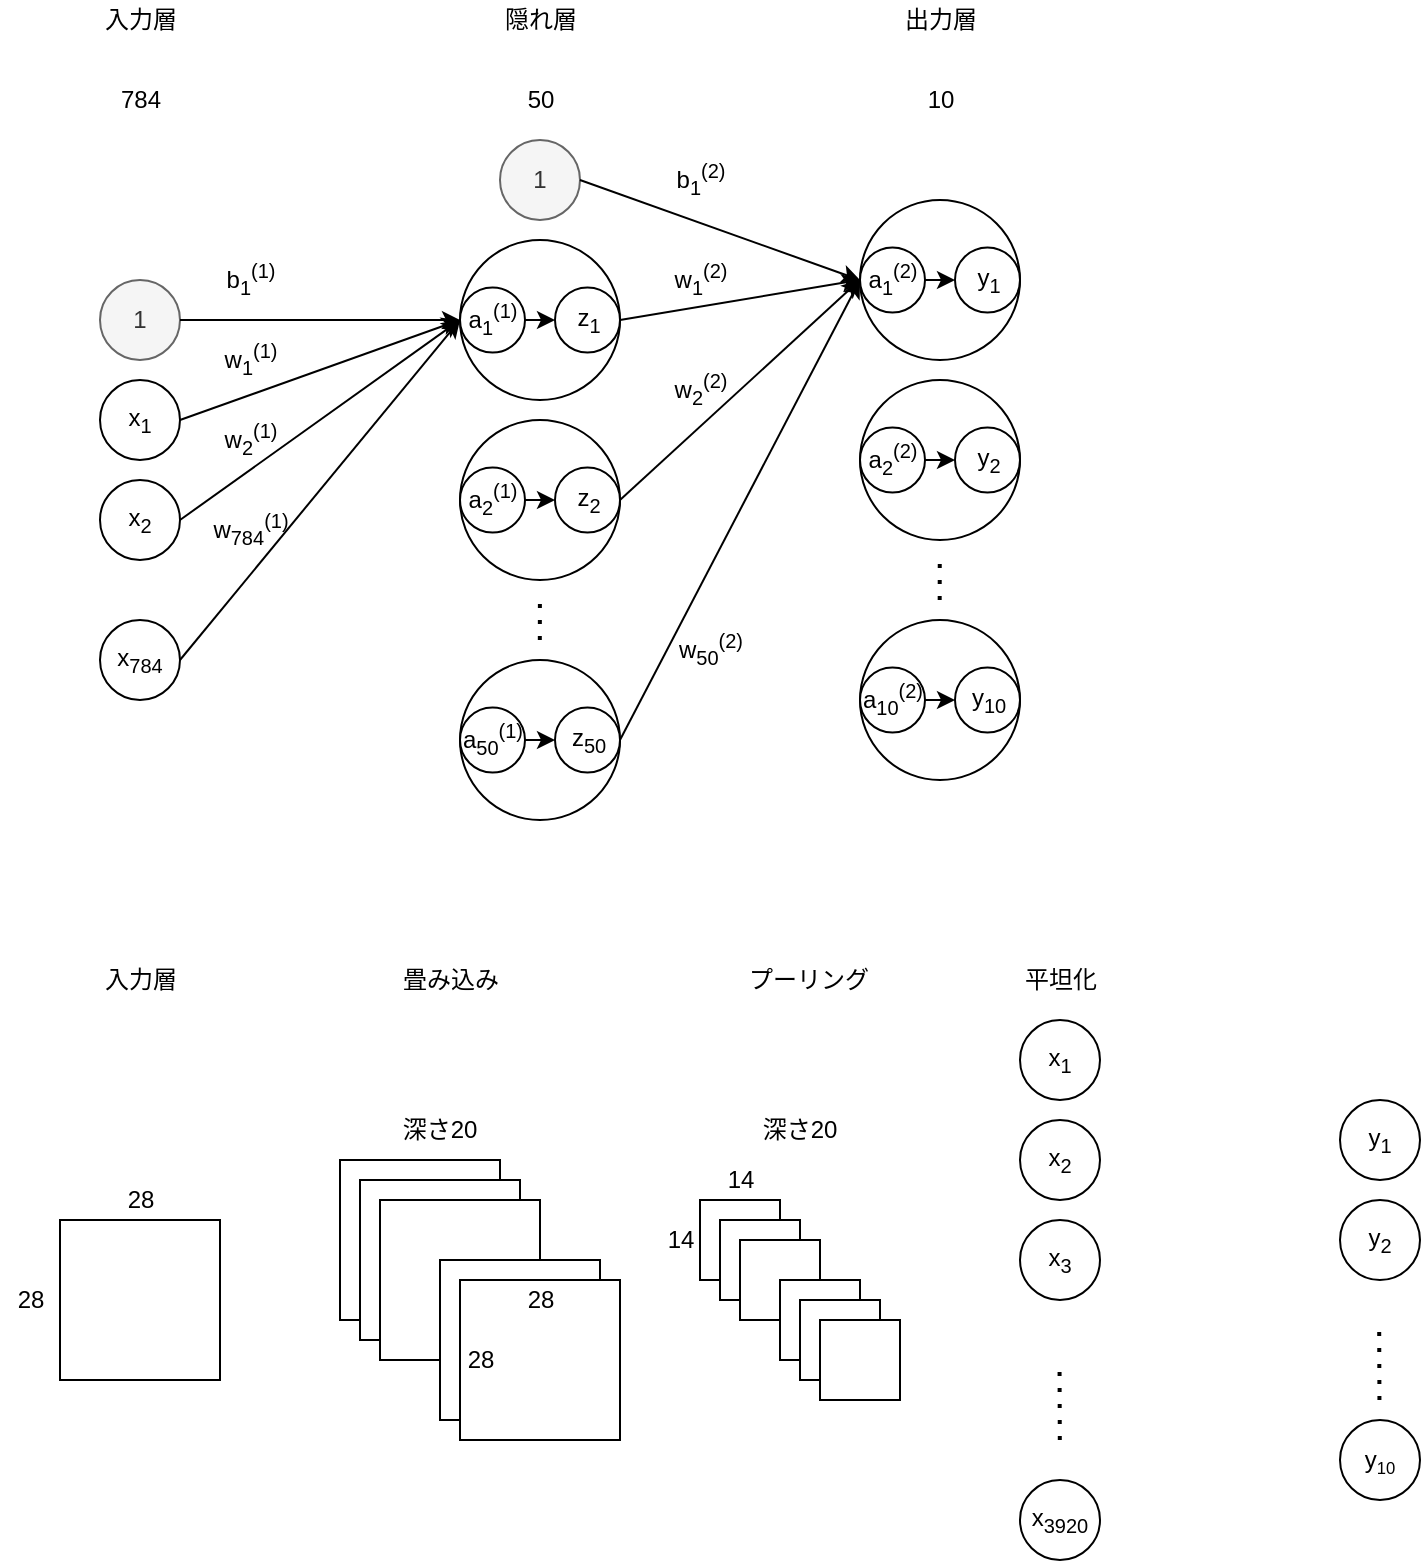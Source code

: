 <mxfile version="16.5.1" type="device"><diagram id="BzcJlm-cn3X18O8zXut1" name="ページ1"><mxGraphModel dx="1102" dy="905" grid="1" gridSize="10" guides="1" tooltips="1" connect="1" arrows="1" fold="1" page="1" pageScale="1" pageWidth="827" pageHeight="1169" math="0" shadow="0"><root><mxCell id="0"/><mxCell id="1" parent="0"/><mxCell id="8Oi4HcEA3kqEKPFuceRi-1" value="1" style="ellipse;whiteSpace=wrap;html=1;aspect=fixed;fillColor=#f5f5f5;fontColor=#333333;strokeColor=#666666;" parent="1" vertex="1"><mxGeometry x="60" y="370" width="40" height="40" as="geometry"/></mxCell><mxCell id="8Oi4HcEA3kqEKPFuceRi-2" value="x&lt;sub&gt;1&lt;/sub&gt;" style="ellipse;whiteSpace=wrap;html=1;aspect=fixed;" parent="1" vertex="1"><mxGeometry x="60" y="420" width="40" height="40" as="geometry"/></mxCell><mxCell id="8Oi4HcEA3kqEKPFuceRi-3" value="x&lt;sub&gt;2&lt;/sub&gt;" style="ellipse;whiteSpace=wrap;html=1;aspect=fixed;" parent="1" vertex="1"><mxGeometry x="60" y="470" width="40" height="40" as="geometry"/></mxCell><mxCell id="8Oi4HcEA3kqEKPFuceRi-4" value="x&lt;sub&gt;784&lt;/sub&gt;" style="ellipse;whiteSpace=wrap;html=1;aspect=fixed;" parent="1" vertex="1"><mxGeometry x="60" y="540" width="40" height="40" as="geometry"/></mxCell><mxCell id="8Oi4HcEA3kqEKPFuceRi-5" value="784" style="text;html=1;align=center;verticalAlign=middle;resizable=0;points=[];autosize=1;strokeColor=none;fillColor=none;" parent="1" vertex="1"><mxGeometry x="60" y="270" width="40" height="20" as="geometry"/></mxCell><mxCell id="8Oi4HcEA3kqEKPFuceRi-6" value="入力層" style="text;html=1;align=center;verticalAlign=middle;resizable=0;points=[];autosize=1;strokeColor=none;fillColor=none;" parent="1" vertex="1"><mxGeometry x="55" y="230" width="50" height="20" as="geometry"/></mxCell><mxCell id="8Oi4HcEA3kqEKPFuceRi-7" value="隠れ層" style="text;html=1;align=center;verticalAlign=middle;resizable=0;points=[];autosize=1;strokeColor=none;fillColor=none;" parent="1" vertex="1"><mxGeometry x="255" y="230" width="50" height="20" as="geometry"/></mxCell><mxCell id="8Oi4HcEA3kqEKPFuceRi-12" value="50" style="text;html=1;align=center;verticalAlign=middle;resizable=0;points=[];autosize=1;strokeColor=none;fillColor=none;" parent="1" vertex="1"><mxGeometry x="265" y="270" width="30" height="20" as="geometry"/></mxCell><mxCell id="8Oi4HcEA3kqEKPFuceRi-19" value="出力層" style="text;html=1;align=center;verticalAlign=middle;resizable=0;points=[];autosize=1;strokeColor=none;fillColor=none;" parent="1" vertex="1"><mxGeometry x="455" y="230" width="50" height="20" as="geometry"/></mxCell><mxCell id="8Oi4HcEA3kqEKPFuceRi-21" value="10" style="text;html=1;align=center;verticalAlign=middle;resizable=0;points=[];autosize=1;strokeColor=none;fillColor=none;" parent="1" vertex="1"><mxGeometry x="465" y="270" width="30" height="20" as="geometry"/></mxCell><mxCell id="8Oi4HcEA3kqEKPFuceRi-22" value="" style="endArrow=classic;html=1;rounded=0;exitX=1;exitY=0.5;exitDx=0;exitDy=0;entryX=0;entryY=0.5;entryDx=0;entryDy=0;" parent="1" source="8Oi4HcEA3kqEKPFuceRi-1" target="8Oi4HcEA3kqEKPFuceRi-8" edge="1"><mxGeometry width="50" height="50" relative="1" as="geometry"><mxPoint x="140" y="395" as="sourcePoint"/><mxPoint x="190" y="345" as="targetPoint"/></mxGeometry></mxCell><mxCell id="8Oi4HcEA3kqEKPFuceRi-23" value="" style="endArrow=classic;html=1;rounded=0;entryX=0;entryY=0.5;entryDx=0;entryDy=0;exitX=1;exitY=0.5;exitDx=0;exitDy=0;" parent="1" source="8Oi4HcEA3kqEKPFuceRi-2" target="8Oi4HcEA3kqEKPFuceRi-8" edge="1"><mxGeometry width="50" height="50" relative="1" as="geometry"><mxPoint x="110" y="440" as="sourcePoint"/><mxPoint x="270.0" y="380" as="targetPoint"/></mxGeometry></mxCell><mxCell id="8Oi4HcEA3kqEKPFuceRi-24" value="" style="endArrow=classic;html=1;rounded=0;entryX=0;entryY=0.5;entryDx=0;entryDy=0;exitX=1;exitY=0.5;exitDx=0;exitDy=0;" parent="1" source="8Oi4HcEA3kqEKPFuceRi-3" target="8Oi4HcEA3kqEKPFuceRi-8" edge="1"><mxGeometry width="50" height="50" relative="1" as="geometry"><mxPoint x="110.0" y="450" as="sourcePoint"/><mxPoint x="270.0" y="380" as="targetPoint"/></mxGeometry></mxCell><mxCell id="8Oi4HcEA3kqEKPFuceRi-25" value="" style="endArrow=classic;html=1;rounded=0;exitX=1;exitY=0.5;exitDx=0;exitDy=0;entryX=0;entryY=0.5;entryDx=0;entryDy=0;" parent="1" source="8Oi4HcEA3kqEKPFuceRi-4" target="8Oi4HcEA3kqEKPFuceRi-8" edge="1"><mxGeometry width="50" height="50" relative="1" as="geometry"><mxPoint x="110.0" y="500" as="sourcePoint"/><mxPoint x="240" y="390" as="targetPoint"/></mxGeometry></mxCell><mxCell id="8Oi4HcEA3kqEKPFuceRi-26" value="b&lt;sub&gt;1&lt;/sub&gt;&lt;sup&gt;(1)&lt;/sup&gt;" style="text;html=1;align=center;verticalAlign=middle;resizable=0;points=[];autosize=1;strokeColor=none;fillColor=none;" parent="1" vertex="1"><mxGeometry x="115" y="355" width="40" height="30" as="geometry"/></mxCell><mxCell id="8Oi4HcEA3kqEKPFuceRi-28" value="" style="endArrow=none;dashed=1;html=1;dashPattern=1 3;strokeWidth=2;rounded=0;" parent="1" edge="1"><mxGeometry width="50" height="50" relative="1" as="geometry"><mxPoint x="539.9" y="950" as="sourcePoint"/><mxPoint x="539.76" y="910" as="targetPoint"/></mxGeometry></mxCell><mxCell id="8Oi4HcEA3kqEKPFuceRi-29" value="&lt;span style=&quot;font-size: 12px&quot;&gt;w&lt;/span&gt;&lt;sub&gt;1&lt;/sub&gt;&lt;sup&gt;(1)&lt;/sup&gt;" style="text;html=1;align=center;verticalAlign=middle;resizable=0;points=[];autosize=1;strokeColor=none;fillColor=none;" parent="1" vertex="1"><mxGeometry x="115" y="395" width="40" height="30" as="geometry"/></mxCell><mxCell id="8Oi4HcEA3kqEKPFuceRi-30" value="&lt;span style=&quot;font-size: 12px&quot;&gt;w&lt;/span&gt;&lt;sub&gt;2&lt;/sub&gt;&lt;sup&gt;(1)&lt;/sup&gt;" style="text;html=1;align=center;verticalAlign=middle;resizable=0;points=[];autosize=1;strokeColor=none;fillColor=none;" parent="1" vertex="1"><mxGeometry x="115" y="435" width="40" height="30" as="geometry"/></mxCell><mxCell id="8Oi4HcEA3kqEKPFuceRi-32" value="&lt;span style=&quot;font-size: 12px&quot;&gt;w&lt;/span&gt;&lt;sub&gt;784&lt;/sub&gt;&lt;sup&gt;(1)&lt;/sup&gt;" style="text;html=1;align=center;verticalAlign=middle;resizable=0;points=[];autosize=1;strokeColor=none;fillColor=none;" parent="1" vertex="1"><mxGeometry x="110" y="480" width="50" height="30" as="geometry"/></mxCell><mxCell id="8Oi4HcEA3kqEKPFuceRi-33" value="1" style="ellipse;whiteSpace=wrap;html=1;aspect=fixed;fillColor=#f5f5f5;fontColor=#333333;strokeColor=#666666;" parent="1" vertex="1"><mxGeometry x="260" y="300" width="40" height="40" as="geometry"/></mxCell><mxCell id="8Oi4HcEA3kqEKPFuceRi-34" value="" style="endArrow=classic;html=1;rounded=0;exitX=1;exitY=0.5;exitDx=0;exitDy=0;entryX=0;entryY=0.5;entryDx=0;entryDy=0;" parent="1" source="8Oi4HcEA3kqEKPFuceRi-33" target="8Oi4HcEA3kqEKPFuceRi-63" edge="1"><mxGeometry width="50" height="50" relative="1" as="geometry"><mxPoint x="110.0" y="400" as="sourcePoint"/><mxPoint x="465" y="420" as="targetPoint"/></mxGeometry></mxCell><mxCell id="8Oi4HcEA3kqEKPFuceRi-35" value="" style="endArrow=classic;html=1;rounded=0;exitX=1;exitY=0.5;exitDx=0;exitDy=0;entryX=0;entryY=0.5;entryDx=0;entryDy=0;" parent="1" source="8Oi4HcEA3kqEKPFuceRi-8" target="8Oi4HcEA3kqEKPFuceRi-63" edge="1"><mxGeometry width="50" height="50" relative="1" as="geometry"><mxPoint x="310.0" y="330" as="sourcePoint"/><mxPoint x="465" y="420" as="targetPoint"/></mxGeometry></mxCell><mxCell id="8Oi4HcEA3kqEKPFuceRi-36" value="" style="endArrow=classic;html=1;rounded=0;exitX=1;exitY=0.5;exitDx=0;exitDy=0;entryX=0;entryY=0.5;entryDx=0;entryDy=0;" parent="1" source="8Oi4HcEA3kqEKPFuceRi-56" target="8Oi4HcEA3kqEKPFuceRi-62" edge="1"><mxGeometry width="50" height="50" relative="1" as="geometry"><mxPoint x="300.0" y="570" as="sourcePoint"/><mxPoint x="465" y="420" as="targetPoint"/></mxGeometry></mxCell><mxCell id="8Oi4HcEA3kqEKPFuceRi-37" value="" style="endArrow=classic;html=1;rounded=0;exitX=1;exitY=0.5;exitDx=0;exitDy=0;entryX=0;entryY=0.5;entryDx=0;entryDy=0;" parent="1" source="8Oi4HcEA3kqEKPFuceRi-53" target="8Oi4HcEA3kqEKPFuceRi-63" edge="1"><mxGeometry width="50" height="50" relative="1" as="geometry"><mxPoint x="300.0" y="470" as="sourcePoint"/><mxPoint x="480" y="370" as="targetPoint"/></mxGeometry></mxCell><mxCell id="8Oi4HcEA3kqEKPFuceRi-39" value="b&lt;sub&gt;1&lt;/sub&gt;&lt;sup&gt;(2)&lt;/sup&gt;" style="text;html=1;align=center;verticalAlign=middle;resizable=0;points=[];autosize=1;strokeColor=none;fillColor=none;" parent="1" vertex="1"><mxGeometry x="340" y="305" width="40" height="30" as="geometry"/></mxCell><mxCell id="8Oi4HcEA3kqEKPFuceRi-40" value="&lt;span style=&quot;font-size: 12px&quot;&gt;w&lt;/span&gt;&lt;sub&gt;1&lt;/sub&gt;&lt;sup&gt;(2)&lt;/sup&gt;" style="text;html=1;align=center;verticalAlign=middle;resizable=0;points=[];autosize=1;strokeColor=none;fillColor=none;" parent="1" vertex="1"><mxGeometry x="340" y="355" width="40" height="30" as="geometry"/></mxCell><mxCell id="8Oi4HcEA3kqEKPFuceRi-41" value="&lt;span style=&quot;font-size: 12px&quot;&gt;w&lt;/span&gt;&lt;sub&gt;2&lt;/sub&gt;&lt;sup&gt;(2)&lt;/sup&gt;" style="text;html=1;align=center;verticalAlign=middle;resizable=0;points=[];autosize=1;strokeColor=none;fillColor=none;" parent="1" vertex="1"><mxGeometry x="340" y="410" width="40" height="30" as="geometry"/></mxCell><mxCell id="8Oi4HcEA3kqEKPFuceRi-42" value="&lt;span style=&quot;font-size: 12px&quot;&gt;w&lt;/span&gt;&lt;sub&gt;50&lt;/sub&gt;&lt;sup&gt;(2)&lt;/sup&gt;" style="text;html=1;align=center;verticalAlign=middle;resizable=0;points=[];autosize=1;strokeColor=none;fillColor=none;" parent="1" vertex="1"><mxGeometry x="340" y="540" width="50" height="30" as="geometry"/></mxCell><mxCell id="8Oi4HcEA3kqEKPFuceRi-49" value="" style="group" parent="1" vertex="1" connectable="0"><mxGeometry x="240" y="350" width="80" height="80" as="geometry"/></mxCell><mxCell id="8Oi4HcEA3kqEKPFuceRi-8" value="" style="ellipse;whiteSpace=wrap;html=1;aspect=fixed;" parent="8Oi4HcEA3kqEKPFuceRi-49" vertex="1"><mxGeometry width="80" height="80" as="geometry"/></mxCell><mxCell id="8Oi4HcEA3kqEKPFuceRi-44" value="a&lt;sub&gt;1&lt;/sub&gt;&lt;sup&gt;(1)&lt;/sup&gt;" style="ellipse;whiteSpace=wrap;html=1;aspect=fixed;" parent="8Oi4HcEA3kqEKPFuceRi-49" vertex="1"><mxGeometry y="23.75" width="32.5" height="32.5" as="geometry"/></mxCell><mxCell id="8Oi4HcEA3kqEKPFuceRi-45" value="z&lt;sub&gt;1&lt;/sub&gt;" style="ellipse;whiteSpace=wrap;html=1;aspect=fixed;" parent="8Oi4HcEA3kqEKPFuceRi-49" vertex="1"><mxGeometry x="47.5" y="23.75" width="32.5" height="32.5" as="geometry"/></mxCell><mxCell id="8Oi4HcEA3kqEKPFuceRi-47" value="" style="endArrow=classic;html=1;rounded=0;exitX=1;exitY=0.5;exitDx=0;exitDy=0;entryX=0;entryY=0.5;entryDx=0;entryDy=0;" parent="8Oi4HcEA3kqEKPFuceRi-49" source="8Oi4HcEA3kqEKPFuceRi-44" target="8Oi4HcEA3kqEKPFuceRi-45" edge="1"><mxGeometry width="50" height="50" relative="1" as="geometry"><mxPoint x="-30" y="110" as="sourcePoint"/><mxPoint x="20" y="60" as="targetPoint"/></mxGeometry></mxCell><mxCell id="8Oi4HcEA3kqEKPFuceRi-50" value="" style="group" parent="1" vertex="1" connectable="0"><mxGeometry x="240" y="440" width="80" height="80" as="geometry"/></mxCell><mxCell id="8Oi4HcEA3kqEKPFuceRi-51" value="" style="ellipse;whiteSpace=wrap;html=1;aspect=fixed;" parent="8Oi4HcEA3kqEKPFuceRi-50" vertex="1"><mxGeometry width="80" height="80" as="geometry"/></mxCell><mxCell id="8Oi4HcEA3kqEKPFuceRi-52" value="a&lt;sub&gt;2&lt;/sub&gt;&lt;sup&gt;(1)&lt;/sup&gt;" style="ellipse;whiteSpace=wrap;html=1;aspect=fixed;" parent="8Oi4HcEA3kqEKPFuceRi-50" vertex="1"><mxGeometry y="23.75" width="32.5" height="32.5" as="geometry"/></mxCell><mxCell id="8Oi4HcEA3kqEKPFuceRi-53" value="z&lt;sub&gt;2&lt;/sub&gt;" style="ellipse;whiteSpace=wrap;html=1;aspect=fixed;" parent="8Oi4HcEA3kqEKPFuceRi-50" vertex="1"><mxGeometry x="47.5" y="23.75" width="32.5" height="32.5" as="geometry"/></mxCell><mxCell id="8Oi4HcEA3kqEKPFuceRi-54" value="" style="endArrow=classic;html=1;rounded=0;exitX=1;exitY=0.5;exitDx=0;exitDy=0;entryX=0;entryY=0.5;entryDx=0;entryDy=0;" parent="8Oi4HcEA3kqEKPFuceRi-50" source="8Oi4HcEA3kqEKPFuceRi-52" target="8Oi4HcEA3kqEKPFuceRi-53" edge="1"><mxGeometry width="50" height="50" relative="1" as="geometry"><mxPoint x="-30" y="110" as="sourcePoint"/><mxPoint x="20" y="60" as="targetPoint"/></mxGeometry></mxCell><mxCell id="8Oi4HcEA3kqEKPFuceRi-55" value="" style="group" parent="1" vertex="1" connectable="0"><mxGeometry x="240" y="560" width="80" height="80" as="geometry"/></mxCell><mxCell id="8Oi4HcEA3kqEKPFuceRi-56" value="" style="ellipse;whiteSpace=wrap;html=1;aspect=fixed;" parent="8Oi4HcEA3kqEKPFuceRi-55" vertex="1"><mxGeometry width="80" height="80" as="geometry"/></mxCell><mxCell id="8Oi4HcEA3kqEKPFuceRi-57" value="a&lt;sub&gt;50&lt;/sub&gt;&lt;sup&gt;(1)&lt;/sup&gt;" style="ellipse;whiteSpace=wrap;html=1;aspect=fixed;" parent="8Oi4HcEA3kqEKPFuceRi-55" vertex="1"><mxGeometry y="23.75" width="32.5" height="32.5" as="geometry"/></mxCell><mxCell id="8Oi4HcEA3kqEKPFuceRi-58" value="z&lt;sub&gt;50&lt;/sub&gt;" style="ellipse;whiteSpace=wrap;html=1;aspect=fixed;" parent="8Oi4HcEA3kqEKPFuceRi-55" vertex="1"><mxGeometry x="47.5" y="23.75" width="32.5" height="32.5" as="geometry"/></mxCell><mxCell id="8Oi4HcEA3kqEKPFuceRi-59" value="" style="endArrow=classic;html=1;rounded=0;exitX=1;exitY=0.5;exitDx=0;exitDy=0;entryX=0;entryY=0.5;entryDx=0;entryDy=0;" parent="8Oi4HcEA3kqEKPFuceRi-55" source="8Oi4HcEA3kqEKPFuceRi-57" target="8Oi4HcEA3kqEKPFuceRi-58" edge="1"><mxGeometry width="50" height="50" relative="1" as="geometry"><mxPoint x="-30" y="110" as="sourcePoint"/><mxPoint x="20" y="60" as="targetPoint"/></mxGeometry></mxCell><mxCell id="8Oi4HcEA3kqEKPFuceRi-60" value="" style="endArrow=none;dashed=1;html=1;dashPattern=1 3;strokeWidth=2;rounded=0;" parent="1" edge="1"><mxGeometry width="50" height="50" relative="1" as="geometry"><mxPoint x="279.91" y="550" as="sourcePoint"/><mxPoint x="279.95" y="530" as="targetPoint"/></mxGeometry></mxCell><mxCell id="8Oi4HcEA3kqEKPFuceRi-61" value="" style="group" parent="1" vertex="1" connectable="0"><mxGeometry x="440" y="330" width="80" height="80" as="geometry"/></mxCell><mxCell id="8Oi4HcEA3kqEKPFuceRi-62" value="" style="ellipse;whiteSpace=wrap;html=1;aspect=fixed;" parent="8Oi4HcEA3kqEKPFuceRi-61" vertex="1"><mxGeometry width="80" height="80" as="geometry"/></mxCell><mxCell id="8Oi4HcEA3kqEKPFuceRi-63" value="a&lt;sub&gt;1&lt;/sub&gt;&lt;sup&gt;(2)&lt;/sup&gt;" style="ellipse;whiteSpace=wrap;html=1;aspect=fixed;" parent="8Oi4HcEA3kqEKPFuceRi-61" vertex="1"><mxGeometry y="23.75" width="32.5" height="32.5" as="geometry"/></mxCell><mxCell id="8Oi4HcEA3kqEKPFuceRi-64" value="&lt;span style=&quot;font-size: 12px&quot;&gt;y&lt;/span&gt;&lt;sub&gt;1&lt;/sub&gt;" style="ellipse;whiteSpace=wrap;html=1;aspect=fixed;" parent="8Oi4HcEA3kqEKPFuceRi-61" vertex="1"><mxGeometry x="47.5" y="23.75" width="32.5" height="32.5" as="geometry"/></mxCell><mxCell id="8Oi4HcEA3kqEKPFuceRi-65" value="" style="endArrow=classic;html=1;rounded=0;exitX=1;exitY=0.5;exitDx=0;exitDy=0;entryX=0;entryY=0.5;entryDx=0;entryDy=0;" parent="8Oi4HcEA3kqEKPFuceRi-61" source="8Oi4HcEA3kqEKPFuceRi-63" target="8Oi4HcEA3kqEKPFuceRi-64" edge="1"><mxGeometry width="50" height="50" relative="1" as="geometry"><mxPoint x="-30" y="110" as="sourcePoint"/><mxPoint x="20" y="60" as="targetPoint"/></mxGeometry></mxCell><mxCell id="8Oi4HcEA3kqEKPFuceRi-66" value="" style="group" parent="1" vertex="1" connectable="0"><mxGeometry x="440" y="420" width="80" height="80" as="geometry"/></mxCell><mxCell id="8Oi4HcEA3kqEKPFuceRi-67" value="" style="ellipse;whiteSpace=wrap;html=1;aspect=fixed;" parent="8Oi4HcEA3kqEKPFuceRi-66" vertex="1"><mxGeometry width="80" height="80" as="geometry"/></mxCell><mxCell id="8Oi4HcEA3kqEKPFuceRi-68" value="a&lt;sub&gt;2&lt;/sub&gt;&lt;sup&gt;(2)&lt;/sup&gt;" style="ellipse;whiteSpace=wrap;html=1;aspect=fixed;" parent="8Oi4HcEA3kqEKPFuceRi-66" vertex="1"><mxGeometry y="23.75" width="32.5" height="32.5" as="geometry"/></mxCell><mxCell id="8Oi4HcEA3kqEKPFuceRi-69" value="&lt;span style=&quot;font-size: 12px&quot;&gt;y&lt;/span&gt;&lt;sub&gt;2&lt;/sub&gt;" style="ellipse;whiteSpace=wrap;html=1;aspect=fixed;" parent="8Oi4HcEA3kqEKPFuceRi-66" vertex="1"><mxGeometry x="47.5" y="23.75" width="32.5" height="32.5" as="geometry"/></mxCell><mxCell id="8Oi4HcEA3kqEKPFuceRi-70" value="" style="endArrow=classic;html=1;rounded=0;exitX=1;exitY=0.5;exitDx=0;exitDy=0;entryX=0;entryY=0.5;entryDx=0;entryDy=0;" parent="8Oi4HcEA3kqEKPFuceRi-66" source="8Oi4HcEA3kqEKPFuceRi-68" target="8Oi4HcEA3kqEKPFuceRi-69" edge="1"><mxGeometry width="50" height="50" relative="1" as="geometry"><mxPoint x="-30" y="110" as="sourcePoint"/><mxPoint x="20" y="60" as="targetPoint"/></mxGeometry></mxCell><mxCell id="8Oi4HcEA3kqEKPFuceRi-71" value="" style="group" parent="1" vertex="1" connectable="0"><mxGeometry x="440" y="540" width="80" height="80" as="geometry"/></mxCell><mxCell id="8Oi4HcEA3kqEKPFuceRi-72" value="" style="ellipse;whiteSpace=wrap;html=1;aspect=fixed;" parent="8Oi4HcEA3kqEKPFuceRi-71" vertex="1"><mxGeometry width="80" height="80" as="geometry"/></mxCell><mxCell id="8Oi4HcEA3kqEKPFuceRi-73" value="a&lt;sub&gt;10&lt;/sub&gt;&lt;sup&gt;(2)&lt;/sup&gt;" style="ellipse;whiteSpace=wrap;html=1;aspect=fixed;" parent="8Oi4HcEA3kqEKPFuceRi-71" vertex="1"><mxGeometry y="23.75" width="32.5" height="32.5" as="geometry"/></mxCell><mxCell id="8Oi4HcEA3kqEKPFuceRi-74" value="&lt;span style=&quot;font-size: 12px&quot;&gt;y&lt;/span&gt;&lt;sub&gt;10&lt;/sub&gt;" style="ellipse;whiteSpace=wrap;html=1;aspect=fixed;" parent="8Oi4HcEA3kqEKPFuceRi-71" vertex="1"><mxGeometry x="47.5" y="23.75" width="32.5" height="32.5" as="geometry"/></mxCell><mxCell id="8Oi4HcEA3kqEKPFuceRi-75" value="" style="endArrow=classic;html=1;rounded=0;exitX=1;exitY=0.5;exitDx=0;exitDy=0;entryX=0;entryY=0.5;entryDx=0;entryDy=0;" parent="8Oi4HcEA3kqEKPFuceRi-71" source="8Oi4HcEA3kqEKPFuceRi-73" target="8Oi4HcEA3kqEKPFuceRi-74" edge="1"><mxGeometry width="50" height="50" relative="1" as="geometry"><mxPoint x="-30" y="110" as="sourcePoint"/><mxPoint x="20" y="60" as="targetPoint"/></mxGeometry></mxCell><mxCell id="8Oi4HcEA3kqEKPFuceRi-76" value="" style="endArrow=none;dashed=1;html=1;dashPattern=1 3;strokeWidth=2;rounded=0;" parent="1" edge="1"><mxGeometry width="50" height="50" relative="1" as="geometry"><mxPoint x="479.84" y="530" as="sourcePoint"/><mxPoint x="479.88" y="510" as="targetPoint"/></mxGeometry></mxCell><mxCell id="dGyDzLX2DcKNvDWi2q4T-1" value="" style="whiteSpace=wrap;html=1;aspect=fixed;" parent="1" vertex="1"><mxGeometry x="40" y="840" width="80" height="80" as="geometry"/></mxCell><mxCell id="dGyDzLX2DcKNvDWi2q4T-2" value="入力層" style="text;html=1;align=center;verticalAlign=middle;resizable=0;points=[];autosize=1;strokeColor=none;fillColor=none;" parent="1" vertex="1"><mxGeometry x="55" y="710" width="50" height="20" as="geometry"/></mxCell><mxCell id="dGyDzLX2DcKNvDWi2q4T-3" value="28" style="text;html=1;align=center;verticalAlign=middle;resizable=0;points=[];autosize=1;strokeColor=none;fillColor=none;" parent="1" vertex="1"><mxGeometry x="65" y="820" width="30" height="20" as="geometry"/></mxCell><mxCell id="dGyDzLX2DcKNvDWi2q4T-4" value="28" style="text;html=1;align=center;verticalAlign=middle;resizable=0;points=[];autosize=1;strokeColor=none;fillColor=none;" parent="1" vertex="1"><mxGeometry x="10" y="870" width="30" height="20" as="geometry"/></mxCell><mxCell id="dGyDzLX2DcKNvDWi2q4T-5" value="" style="whiteSpace=wrap;html=1;aspect=fixed;" parent="1" vertex="1"><mxGeometry x="180" y="810" width="80" height="80" as="geometry"/></mxCell><mxCell id="dGyDzLX2DcKNvDWi2q4T-6" value="" style="whiteSpace=wrap;html=1;aspect=fixed;" parent="1" vertex="1"><mxGeometry x="190" y="820" width="80" height="80" as="geometry"/></mxCell><mxCell id="dGyDzLX2DcKNvDWi2q4T-7" value="" style="whiteSpace=wrap;html=1;aspect=fixed;" parent="1" vertex="1"><mxGeometry x="200" y="830" width="80" height="80" as="geometry"/></mxCell><mxCell id="dGyDzLX2DcKNvDWi2q4T-8" value="" style="whiteSpace=wrap;html=1;aspect=fixed;" parent="1" vertex="1"><mxGeometry x="230" y="860" width="80" height="80" as="geometry"/></mxCell><mxCell id="dGyDzLX2DcKNvDWi2q4T-9" value="" style="whiteSpace=wrap;html=1;aspect=fixed;" parent="1" vertex="1"><mxGeometry x="240" y="870" width="80" height="80" as="geometry"/></mxCell><mxCell id="dGyDzLX2DcKNvDWi2q4T-12" value="深さ20" style="text;html=1;strokeColor=none;fillColor=none;align=center;verticalAlign=middle;whiteSpace=wrap;rounded=0;" parent="1" vertex="1"><mxGeometry x="200" y="780" width="60" height="30" as="geometry"/></mxCell><mxCell id="dGyDzLX2DcKNvDWi2q4T-13" value="28" style="text;html=1;align=center;verticalAlign=middle;resizable=0;points=[];autosize=1;strokeColor=none;fillColor=none;" parent="1" vertex="1"><mxGeometry x="235" y="900" width="30" height="20" as="geometry"/></mxCell><mxCell id="dGyDzLX2DcKNvDWi2q4T-14" value="28" style="text;html=1;align=center;verticalAlign=middle;resizable=0;points=[];autosize=1;strokeColor=none;fillColor=none;" parent="1" vertex="1"><mxGeometry x="265" y="870" width="30" height="20" as="geometry"/></mxCell><mxCell id="dGyDzLX2DcKNvDWi2q4T-15" value="畳み込み" style="text;html=1;align=center;verticalAlign=middle;resizable=0;points=[];autosize=1;strokeColor=none;fillColor=none;" parent="1" vertex="1"><mxGeometry x="205" y="710" width="60" height="20" as="geometry"/></mxCell><mxCell id="dGyDzLX2DcKNvDWi2q4T-16" value="" style="whiteSpace=wrap;html=1;aspect=fixed;" parent="1" vertex="1"><mxGeometry x="360" y="830" width="40" height="40" as="geometry"/></mxCell><mxCell id="dGyDzLX2DcKNvDWi2q4T-17" value="プーリング" style="text;html=1;align=center;verticalAlign=middle;resizable=0;points=[];autosize=1;strokeColor=none;fillColor=none;" parent="1" vertex="1"><mxGeometry x="374" y="710" width="80" height="20" as="geometry"/></mxCell><mxCell id="dGyDzLX2DcKNvDWi2q4T-18" value="" style="whiteSpace=wrap;html=1;aspect=fixed;" parent="1" vertex="1"><mxGeometry x="370" y="840" width="40" height="40" as="geometry"/></mxCell><mxCell id="dGyDzLX2DcKNvDWi2q4T-19" value="" style="whiteSpace=wrap;html=1;aspect=fixed;" parent="1" vertex="1"><mxGeometry x="380" y="850" width="40" height="40" as="geometry"/></mxCell><mxCell id="dGyDzLX2DcKNvDWi2q4T-20" value="" style="whiteSpace=wrap;html=1;aspect=fixed;" parent="1" vertex="1"><mxGeometry x="400" y="870" width="40" height="40" as="geometry"/></mxCell><mxCell id="dGyDzLX2DcKNvDWi2q4T-21" value="" style="whiteSpace=wrap;html=1;aspect=fixed;" parent="1" vertex="1"><mxGeometry x="410" y="880" width="40" height="40" as="geometry"/></mxCell><mxCell id="dGyDzLX2DcKNvDWi2q4T-22" value="" style="whiteSpace=wrap;html=1;aspect=fixed;" parent="1" vertex="1"><mxGeometry x="420" y="890" width="40" height="40" as="geometry"/></mxCell><mxCell id="dGyDzLX2DcKNvDWi2q4T-23" value="14" style="text;html=1;align=center;verticalAlign=middle;resizable=0;points=[];autosize=1;strokeColor=none;fillColor=none;" parent="1" vertex="1"><mxGeometry x="365" y="810" width="30" height="20" as="geometry"/></mxCell><mxCell id="dGyDzLX2DcKNvDWi2q4T-24" value="14" style="text;html=1;align=center;verticalAlign=middle;resizable=0;points=[];autosize=1;strokeColor=none;fillColor=none;" parent="1" vertex="1"><mxGeometry x="335" y="840" width="30" height="20" as="geometry"/></mxCell><mxCell id="dGyDzLX2DcKNvDWi2q4T-25" value="平坦化" style="text;html=1;align=center;verticalAlign=middle;resizable=0;points=[];autosize=1;strokeColor=none;fillColor=none;" parent="1" vertex="1"><mxGeometry x="515" y="710" width="50" height="20" as="geometry"/></mxCell><mxCell id="dGyDzLX2DcKNvDWi2q4T-26" value="x&lt;sub&gt;1&lt;/sub&gt;" style="ellipse;whiteSpace=wrap;html=1;aspect=fixed;" parent="1" vertex="1"><mxGeometry x="520" y="740" width="40" height="40" as="geometry"/></mxCell><mxCell id="dGyDzLX2DcKNvDWi2q4T-27" value="x&lt;sub&gt;2&lt;/sub&gt;" style="ellipse;whiteSpace=wrap;html=1;aspect=fixed;" parent="1" vertex="1"><mxGeometry x="520" y="790" width="40" height="40" as="geometry"/></mxCell><mxCell id="dGyDzLX2DcKNvDWi2q4T-28" value="x&lt;sub&gt;3&lt;/sub&gt;" style="ellipse;whiteSpace=wrap;html=1;aspect=fixed;" parent="1" vertex="1"><mxGeometry x="520" y="840" width="40" height="40" as="geometry"/></mxCell><mxCell id="dGyDzLX2DcKNvDWi2q4T-29" value="x&lt;sub&gt;3920&lt;/sub&gt;" style="ellipse;whiteSpace=wrap;html=1;aspect=fixed;" parent="1" vertex="1"><mxGeometry x="520" y="970" width="40" height="40" as="geometry"/></mxCell><mxCell id="dGyDzLX2DcKNvDWi2q4T-30" value="深さ20" style="text;html=1;strokeColor=none;fillColor=none;align=center;verticalAlign=middle;whiteSpace=wrap;rounded=0;" parent="1" vertex="1"><mxGeometry x="380" y="780" width="60" height="30" as="geometry"/></mxCell><mxCell id="dGyDzLX2DcKNvDWi2q4T-31" value="&lt;span style=&quot;font-size: 12px&quot;&gt;y&lt;/span&gt;&lt;sub&gt;1&lt;/sub&gt;" style="ellipse;whiteSpace=wrap;html=1;aspect=fixed;" parent="1" vertex="1"><mxGeometry x="680" y="780" width="40" height="40" as="geometry"/></mxCell><mxCell id="dGyDzLX2DcKNvDWi2q4T-32" value="y&lt;sub&gt;2&lt;/sub&gt;" style="ellipse;whiteSpace=wrap;html=1;aspect=fixed;" parent="1" vertex="1"><mxGeometry x="680" y="830" width="40" height="40" as="geometry"/></mxCell><mxCell id="dGyDzLX2DcKNvDWi2q4T-33" value="" style="endArrow=none;dashed=1;html=1;dashPattern=1 3;strokeWidth=2;rounded=0;" parent="1" edge="1"><mxGeometry width="50" height="50" relative="1" as="geometry"><mxPoint x="699.72" y="930" as="sourcePoint"/><mxPoint x="699.58" y="890" as="targetPoint"/></mxGeometry></mxCell><mxCell id="dGyDzLX2DcKNvDWi2q4T-34" value="y&lt;span style=&quot;font-size: 10px&quot;&gt;&lt;sub&gt;10&lt;/sub&gt;&lt;/span&gt;" style="ellipse;whiteSpace=wrap;html=1;aspect=fixed;" parent="1" vertex="1"><mxGeometry x="680" y="940" width="40" height="40" as="geometry"/></mxCell></root></mxGraphModel></diagram></mxfile>